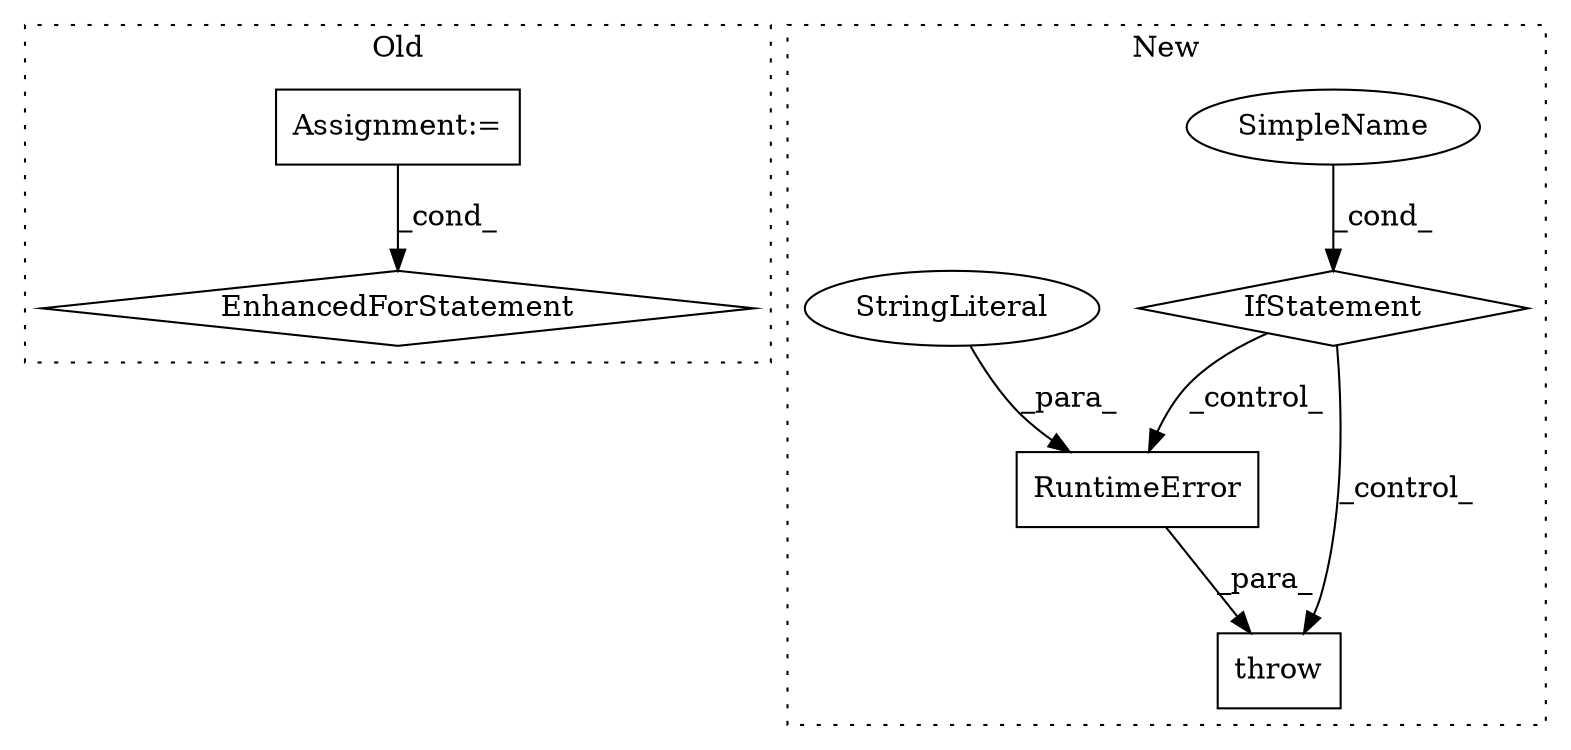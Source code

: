 digraph G {
subgraph cluster0 {
1 [label="EnhancedForStatement" a="70" s="1786,1952" l="146,2" shape="diamond"];
3 [label="Assignment:=" a="7" s="1786,1952" l="146,2" shape="box"];
label = "Old";
style="dotted";
}
subgraph cluster1 {
2 [label="RuntimeError" a="32" s="2698,2747" l="13,1" shape="box"];
4 [label="throw" a="53" s="2692" l="6" shape="box"];
5 [label="IfStatement" a="25" s="1609,1632" l="4,2" shape="diamond"];
6 [label="SimpleName" a="42" s="" l="" shape="ellipse"];
7 [label="StringLiteral" a="45" s="2711" l="36" shape="ellipse"];
label = "New";
style="dotted";
}
2 -> 4 [label="_para_"];
3 -> 1 [label="_cond_"];
5 -> 2 [label="_control_"];
5 -> 4 [label="_control_"];
6 -> 5 [label="_cond_"];
7 -> 2 [label="_para_"];
}